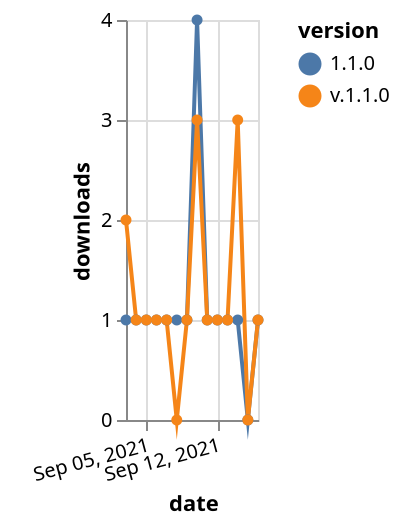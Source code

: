 {"$schema": "https://vega.github.io/schema/vega-lite/v5.json", "description": "A simple bar chart with embedded data.", "data": {"values": [{"date": "2021-09-03", "total": 158, "delta": 1, "version": "1.1.0"}, {"date": "2021-09-04", "total": 159, "delta": 1, "version": "1.1.0"}, {"date": "2021-09-05", "total": 160, "delta": 1, "version": "1.1.0"}, {"date": "2021-09-06", "total": 161, "delta": 1, "version": "1.1.0"}, {"date": "2021-09-07", "total": 162, "delta": 1, "version": "1.1.0"}, {"date": "2021-09-08", "total": 163, "delta": 1, "version": "1.1.0"}, {"date": "2021-09-09", "total": 164, "delta": 1, "version": "1.1.0"}, {"date": "2021-09-10", "total": 168, "delta": 4, "version": "1.1.0"}, {"date": "2021-09-11", "total": 169, "delta": 1, "version": "1.1.0"}, {"date": "2021-09-12", "total": 170, "delta": 1, "version": "1.1.0"}, {"date": "2021-09-13", "total": 171, "delta": 1, "version": "1.1.0"}, {"date": "2021-09-14", "total": 172, "delta": 1, "version": "1.1.0"}, {"date": "2021-09-15", "total": 172, "delta": 0, "version": "1.1.0"}, {"date": "2021-09-16", "total": 173, "delta": 1, "version": "1.1.0"}, {"date": "2021-09-03", "total": 261, "delta": 2, "version": "v.1.1.0"}, {"date": "2021-09-04", "total": 262, "delta": 1, "version": "v.1.1.0"}, {"date": "2021-09-05", "total": 263, "delta": 1, "version": "v.1.1.0"}, {"date": "2021-09-06", "total": 264, "delta": 1, "version": "v.1.1.0"}, {"date": "2021-09-07", "total": 265, "delta": 1, "version": "v.1.1.0"}, {"date": "2021-09-08", "total": 265, "delta": 0, "version": "v.1.1.0"}, {"date": "2021-09-09", "total": 266, "delta": 1, "version": "v.1.1.0"}, {"date": "2021-09-10", "total": 269, "delta": 3, "version": "v.1.1.0"}, {"date": "2021-09-11", "total": 270, "delta": 1, "version": "v.1.1.0"}, {"date": "2021-09-12", "total": 271, "delta": 1, "version": "v.1.1.0"}, {"date": "2021-09-13", "total": 272, "delta": 1, "version": "v.1.1.0"}, {"date": "2021-09-14", "total": 275, "delta": 3, "version": "v.1.1.0"}, {"date": "2021-09-15", "total": 275, "delta": 0, "version": "v.1.1.0"}, {"date": "2021-09-16", "total": 276, "delta": 1, "version": "v.1.1.0"}]}, "width": "container", "mark": {"type": "line", "point": {"filled": true}}, "encoding": {"x": {"field": "date", "type": "temporal", "timeUnit": "yearmonthdate", "title": "date", "axis": {"labelAngle": -15}}, "y": {"field": "delta", "type": "quantitative", "title": "downloads"}, "color": {"field": "version", "type": "nominal"}, "tooltip": {"field": "delta"}}}